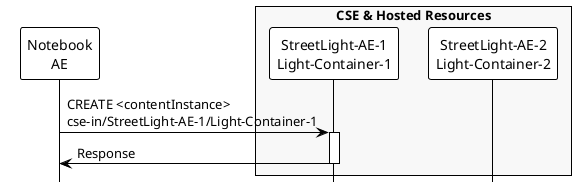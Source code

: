 @startuml
hide footbox
!theme plain
skinparam backgroundcolor transparent

' Turquoise #668c97
' Orange #F6921E

participant "Notebook\nAE" as AE 
box "CSE & Hosted Resources" #f8f8f8
participant "StreetLight-AE-1\nLight-Container-1" as container1 
participant "StreetLight-AE-2\nLight-Container-2" as container2 
end box

AE -> container1 ++: CREATE <contentInstance>\ncse-in/StreetLight-AE-1/Light-Container-1
AE <- container1 --: Response

@enduml